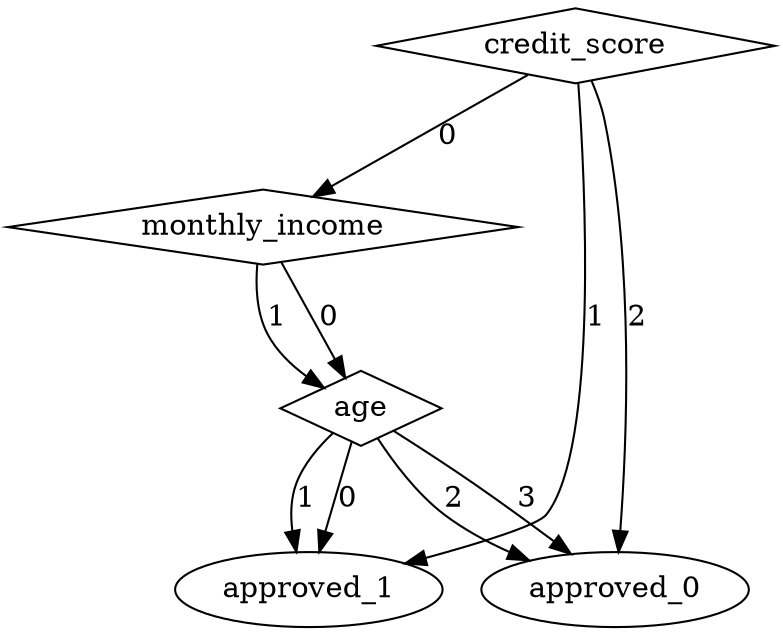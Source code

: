digraph {
node [label=approved_0,style=""] approved_0
node [label=approved_0,style=""] approved_0
node [label=approved_1,style=""] approved_1
node [label=approved_1,style=""] approved_1
node [label=approved_0,style=""] approved_0
node [label=approved_1,style=""] approved_1
node [label=age,shape="diamond",style=""] 2
node [label=monthly_income,shape="diamond",style=""] 1
node [label=credit_score,shape="diamond",style=""] 0

2 -> approved_0 [label="3"]
2 -> approved_0 [label="2"]
2 -> approved_1 [label="1"]
2 -> approved_1 [label="0"]
1 -> 2 [label="1"]
1 -> 2 [label="0"]
0 -> approved_0 [label="2"]
0 -> approved_1 [label="1"]
0 -> 1 [label="0"]
}